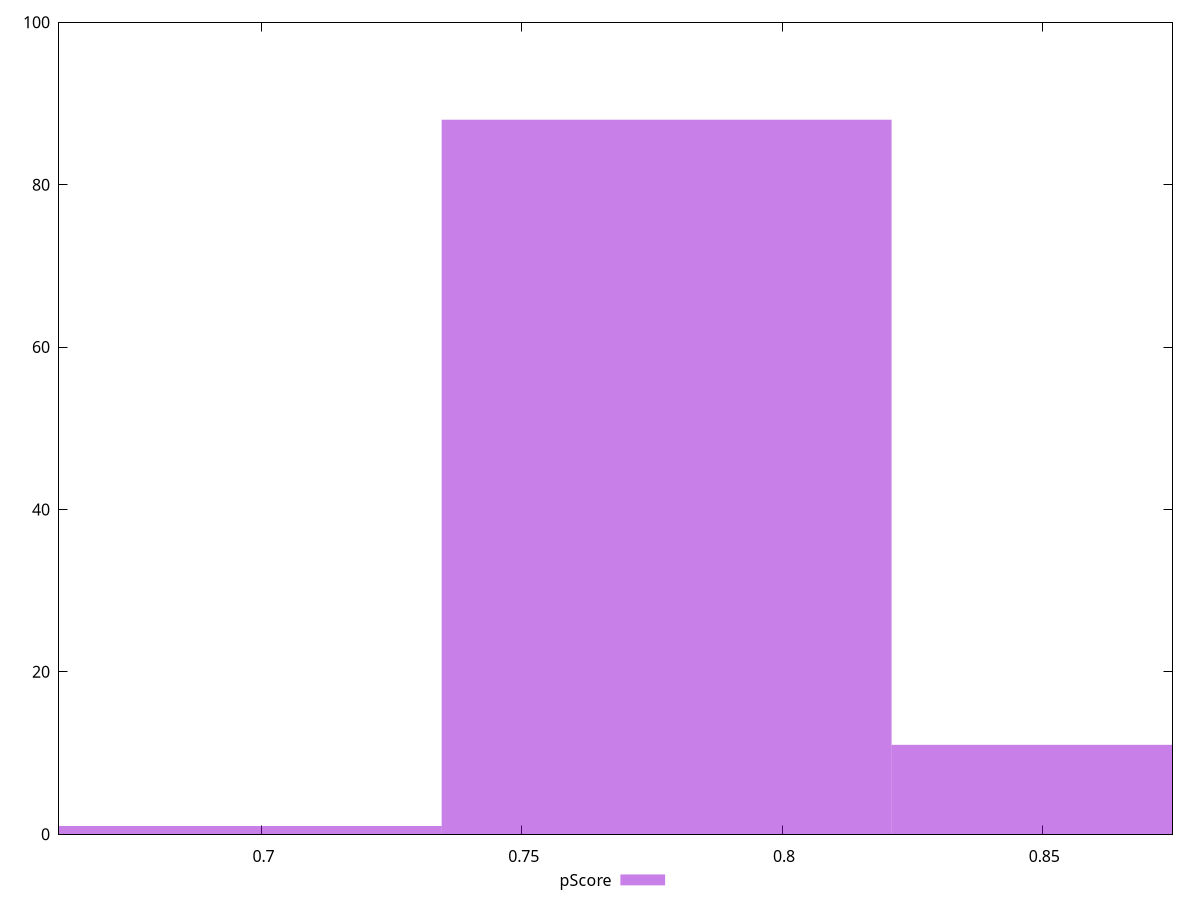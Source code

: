 reset

$pScore <<EOF
0.8642507196026993 11
0.7778256476424293 88
0.6914005756821594 1
EOF

set key outside below
set boxwidth 0.08642507196026993
set xrange [0.6611111111111111:0.875]
set yrange [0:100]
set trange [0:100]
set style fill transparent solid 0.5 noborder
set terminal svg size 640, 490 enhanced background rgb 'white'
set output "report_00026_2021-02-22T21:38:55.199Z/offscreen-images/samples/pages+cached+noadtech/pScore/histogram.svg"

plot $pScore title "pScore" with boxes

reset
